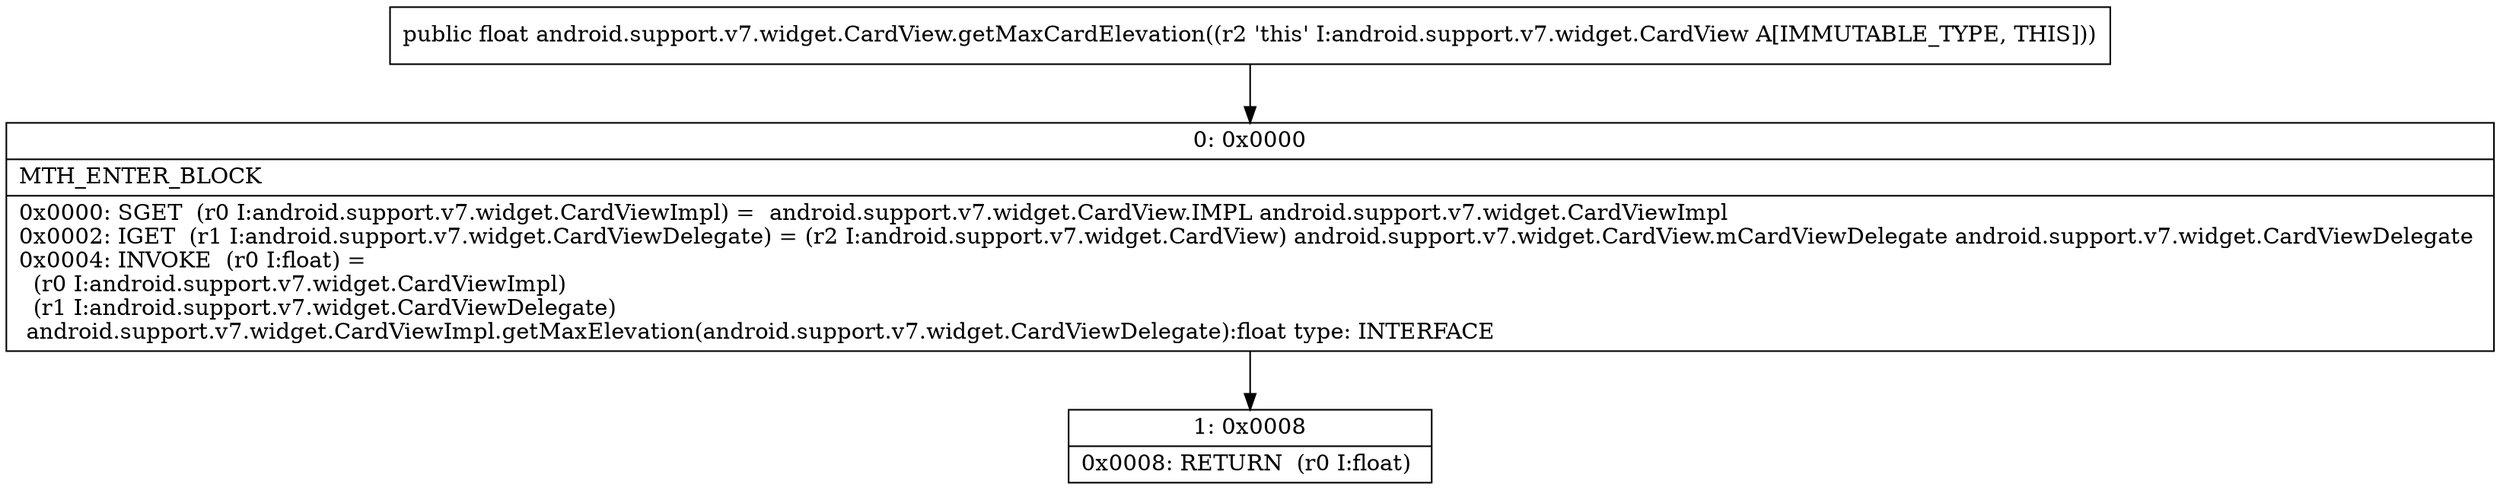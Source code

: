 digraph "CFG forandroid.support.v7.widget.CardView.getMaxCardElevation()F" {
Node_0 [shape=record,label="{0\:\ 0x0000|MTH_ENTER_BLOCK\l|0x0000: SGET  (r0 I:android.support.v7.widget.CardViewImpl) =  android.support.v7.widget.CardView.IMPL android.support.v7.widget.CardViewImpl \l0x0002: IGET  (r1 I:android.support.v7.widget.CardViewDelegate) = (r2 I:android.support.v7.widget.CardView) android.support.v7.widget.CardView.mCardViewDelegate android.support.v7.widget.CardViewDelegate \l0x0004: INVOKE  (r0 I:float) = \l  (r0 I:android.support.v7.widget.CardViewImpl)\l  (r1 I:android.support.v7.widget.CardViewDelegate)\l android.support.v7.widget.CardViewImpl.getMaxElevation(android.support.v7.widget.CardViewDelegate):float type: INTERFACE \l}"];
Node_1 [shape=record,label="{1\:\ 0x0008|0x0008: RETURN  (r0 I:float) \l}"];
MethodNode[shape=record,label="{public float android.support.v7.widget.CardView.getMaxCardElevation((r2 'this' I:android.support.v7.widget.CardView A[IMMUTABLE_TYPE, THIS])) }"];
MethodNode -> Node_0;
Node_0 -> Node_1;
}

